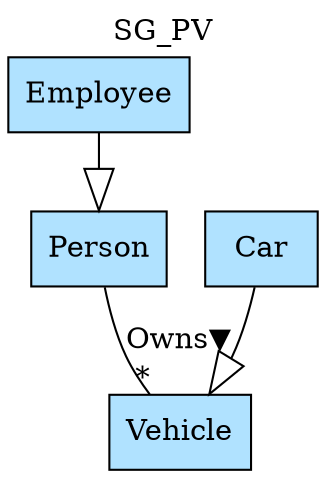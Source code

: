 digraph {graph[label=SG_PV,labelloc=tl,labelfontsize=12];
"Employee"[shape=record,fillcolor=lightskyblue1,style = filled,label="Employee"];
"Person"[shape=record,fillcolor=lightskyblue1,style = filled,label="Person"];
"Car"[shape=record,fillcolor=lightskyblue1,style = filled,label="Car"];
"Vehicle"[shape=record,fillcolor=lightskyblue1,style = filled,label="Vehicle"];

"Person"->"Vehicle"[label="Owns▼",dir=none,taillabel="",headlabel="*"];
"Employee"->"Person"[arrowhead=onormal,arrowsize=2.0];
"Car"->"Vehicle"[arrowhead=onormal,arrowsize=2.0];
}